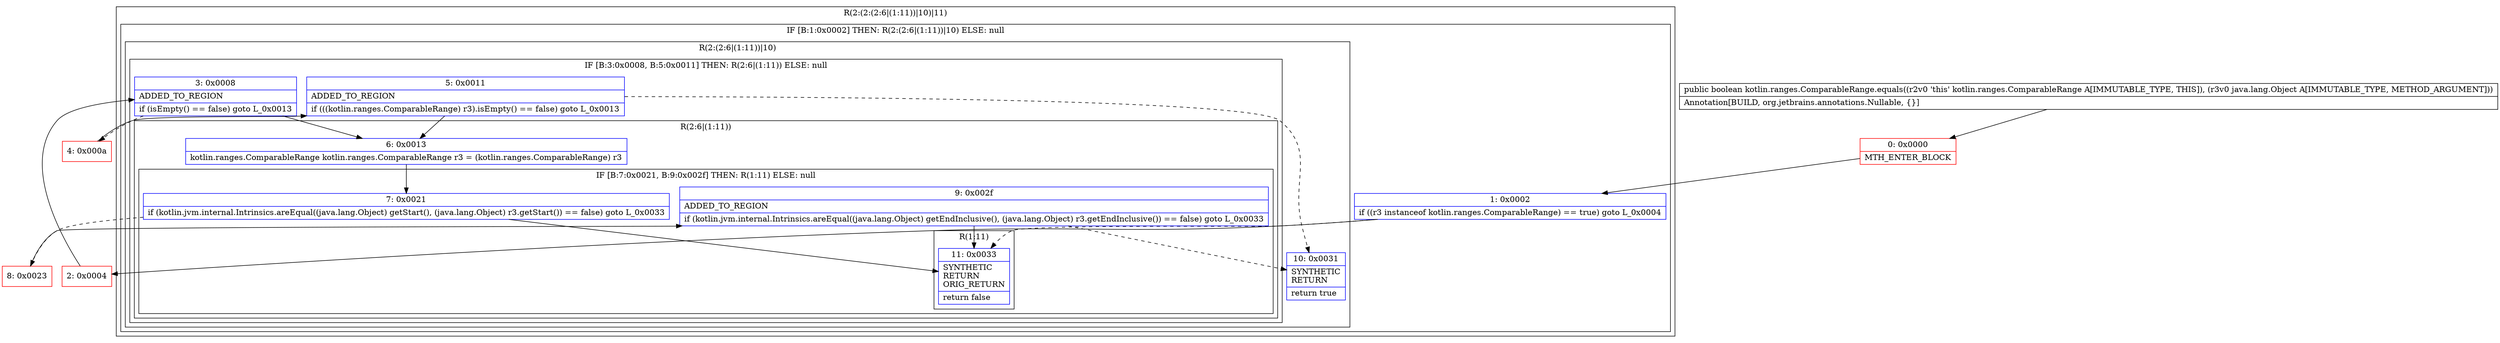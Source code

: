 digraph "CFG forkotlin.ranges.ComparableRange.equals(Ljava\/lang\/Object;)Z" {
subgraph cluster_Region_1460340142 {
label = "R(2:(2:(2:6|(1:11))|10)|11)";
node [shape=record,color=blue];
subgraph cluster_IfRegion_317240317 {
label = "IF [B:1:0x0002] THEN: R(2:(2:6|(1:11))|10) ELSE: null";
node [shape=record,color=blue];
Node_1 [shape=record,label="{1\:\ 0x0002|if ((r3 instanceof kotlin.ranges.ComparableRange) == true) goto L_0x0004\l}"];
subgraph cluster_Region_1262859668 {
label = "R(2:(2:6|(1:11))|10)";
node [shape=record,color=blue];
subgraph cluster_IfRegion_1055822644 {
label = "IF [B:3:0x0008, B:5:0x0011] THEN: R(2:6|(1:11)) ELSE: null";
node [shape=record,color=blue];
Node_3 [shape=record,label="{3\:\ 0x0008|ADDED_TO_REGION\l|if (isEmpty() == false) goto L_0x0013\l}"];
Node_5 [shape=record,label="{5\:\ 0x0011|ADDED_TO_REGION\l|if (((kotlin.ranges.ComparableRange) r3).isEmpty() == false) goto L_0x0013\l}"];
subgraph cluster_Region_303218181 {
label = "R(2:6|(1:11))";
node [shape=record,color=blue];
Node_6 [shape=record,label="{6\:\ 0x0013|kotlin.ranges.ComparableRange kotlin.ranges.ComparableRange r3 = (kotlin.ranges.ComparableRange) r3\l}"];
subgraph cluster_IfRegion_49756807 {
label = "IF [B:7:0x0021, B:9:0x002f] THEN: R(1:11) ELSE: null";
node [shape=record,color=blue];
Node_7 [shape=record,label="{7\:\ 0x0021|if (kotlin.jvm.internal.Intrinsics.areEqual((java.lang.Object) getStart(), (java.lang.Object) r3.getStart()) == false) goto L_0x0033\l}"];
Node_9 [shape=record,label="{9\:\ 0x002f|ADDED_TO_REGION\l|if (kotlin.jvm.internal.Intrinsics.areEqual((java.lang.Object) getEndInclusive(), (java.lang.Object) r3.getEndInclusive()) == false) goto L_0x0033\l}"];
subgraph cluster_Region_835176242 {
label = "R(1:11)";
node [shape=record,color=blue];
Node_11 [shape=record,label="{11\:\ 0x0033|SYNTHETIC\lRETURN\lORIG_RETURN\l|return false\l}"];
}
}
}
}
Node_10 [shape=record,label="{10\:\ 0x0031|SYNTHETIC\lRETURN\l|return true\l}"];
}
}
Node_11 [shape=record,label="{11\:\ 0x0033|SYNTHETIC\lRETURN\lORIG_RETURN\l|return false\l}"];
}
Node_0 [shape=record,color=red,label="{0\:\ 0x0000|MTH_ENTER_BLOCK\l}"];
Node_2 [shape=record,color=red,label="{2\:\ 0x0004}"];
Node_4 [shape=record,color=red,label="{4\:\ 0x000a}"];
Node_8 [shape=record,color=red,label="{8\:\ 0x0023}"];
MethodNode[shape=record,label="{public boolean kotlin.ranges.ComparableRange.equals((r2v0 'this' kotlin.ranges.ComparableRange A[IMMUTABLE_TYPE, THIS]), (r3v0 java.lang.Object A[IMMUTABLE_TYPE, METHOD_ARGUMENT]))  | Annotation[BUILD, org.jetbrains.annotations.Nullable, \{\}]\l}"];
MethodNode -> Node_0;
Node_1 -> Node_2;
Node_1 -> Node_11[style=dashed];
Node_3 -> Node_4[style=dashed];
Node_3 -> Node_6;
Node_5 -> Node_6;
Node_5 -> Node_10[style=dashed];
Node_6 -> Node_7;
Node_7 -> Node_8[style=dashed];
Node_7 -> Node_11;
Node_9 -> Node_10[style=dashed];
Node_9 -> Node_11;
Node_0 -> Node_1;
Node_2 -> Node_3;
Node_4 -> Node_5;
Node_8 -> Node_9;
}

